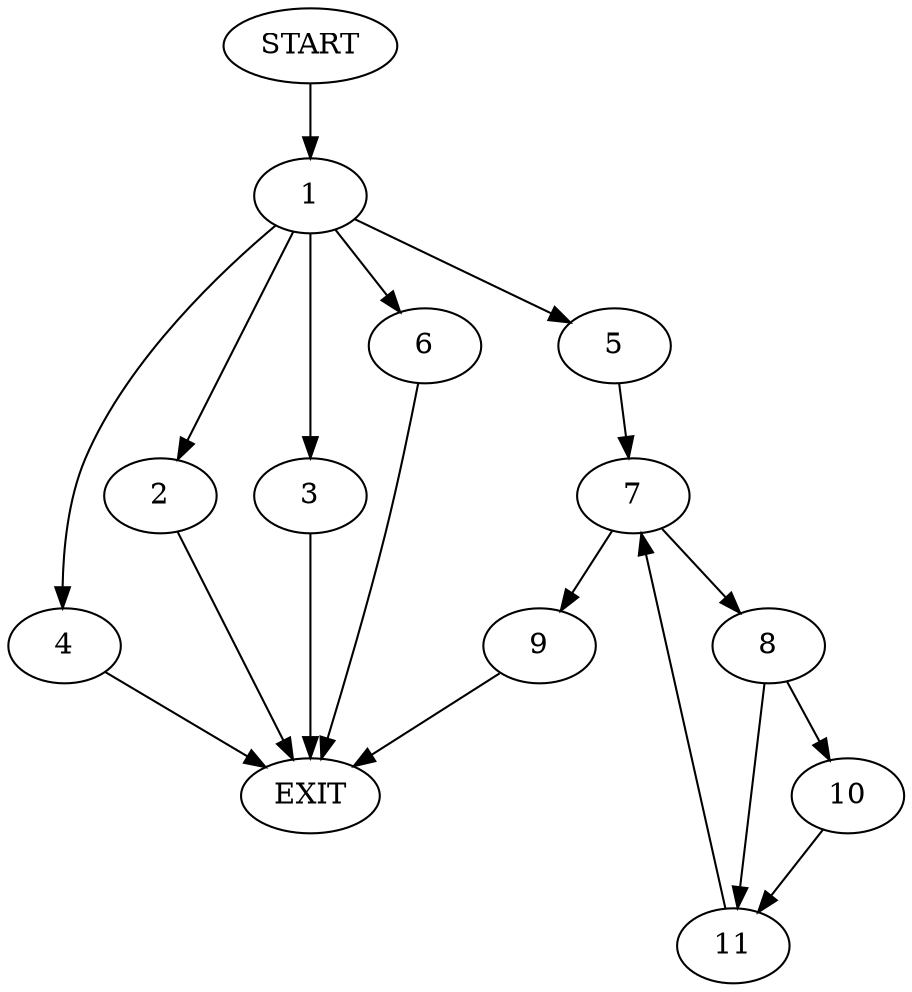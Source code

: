digraph {
0 [label="START"]
12 [label="EXIT"]
0 -> 1
1 -> 2
1 -> 3
1 -> 4
1 -> 5
1 -> 6
5 -> 7
3 -> 12
2 -> 12
4 -> 12
6 -> 12
7 -> 8
7 -> 9
8 -> 10
8 -> 11
9 -> 12
11 -> 7
10 -> 11
}
